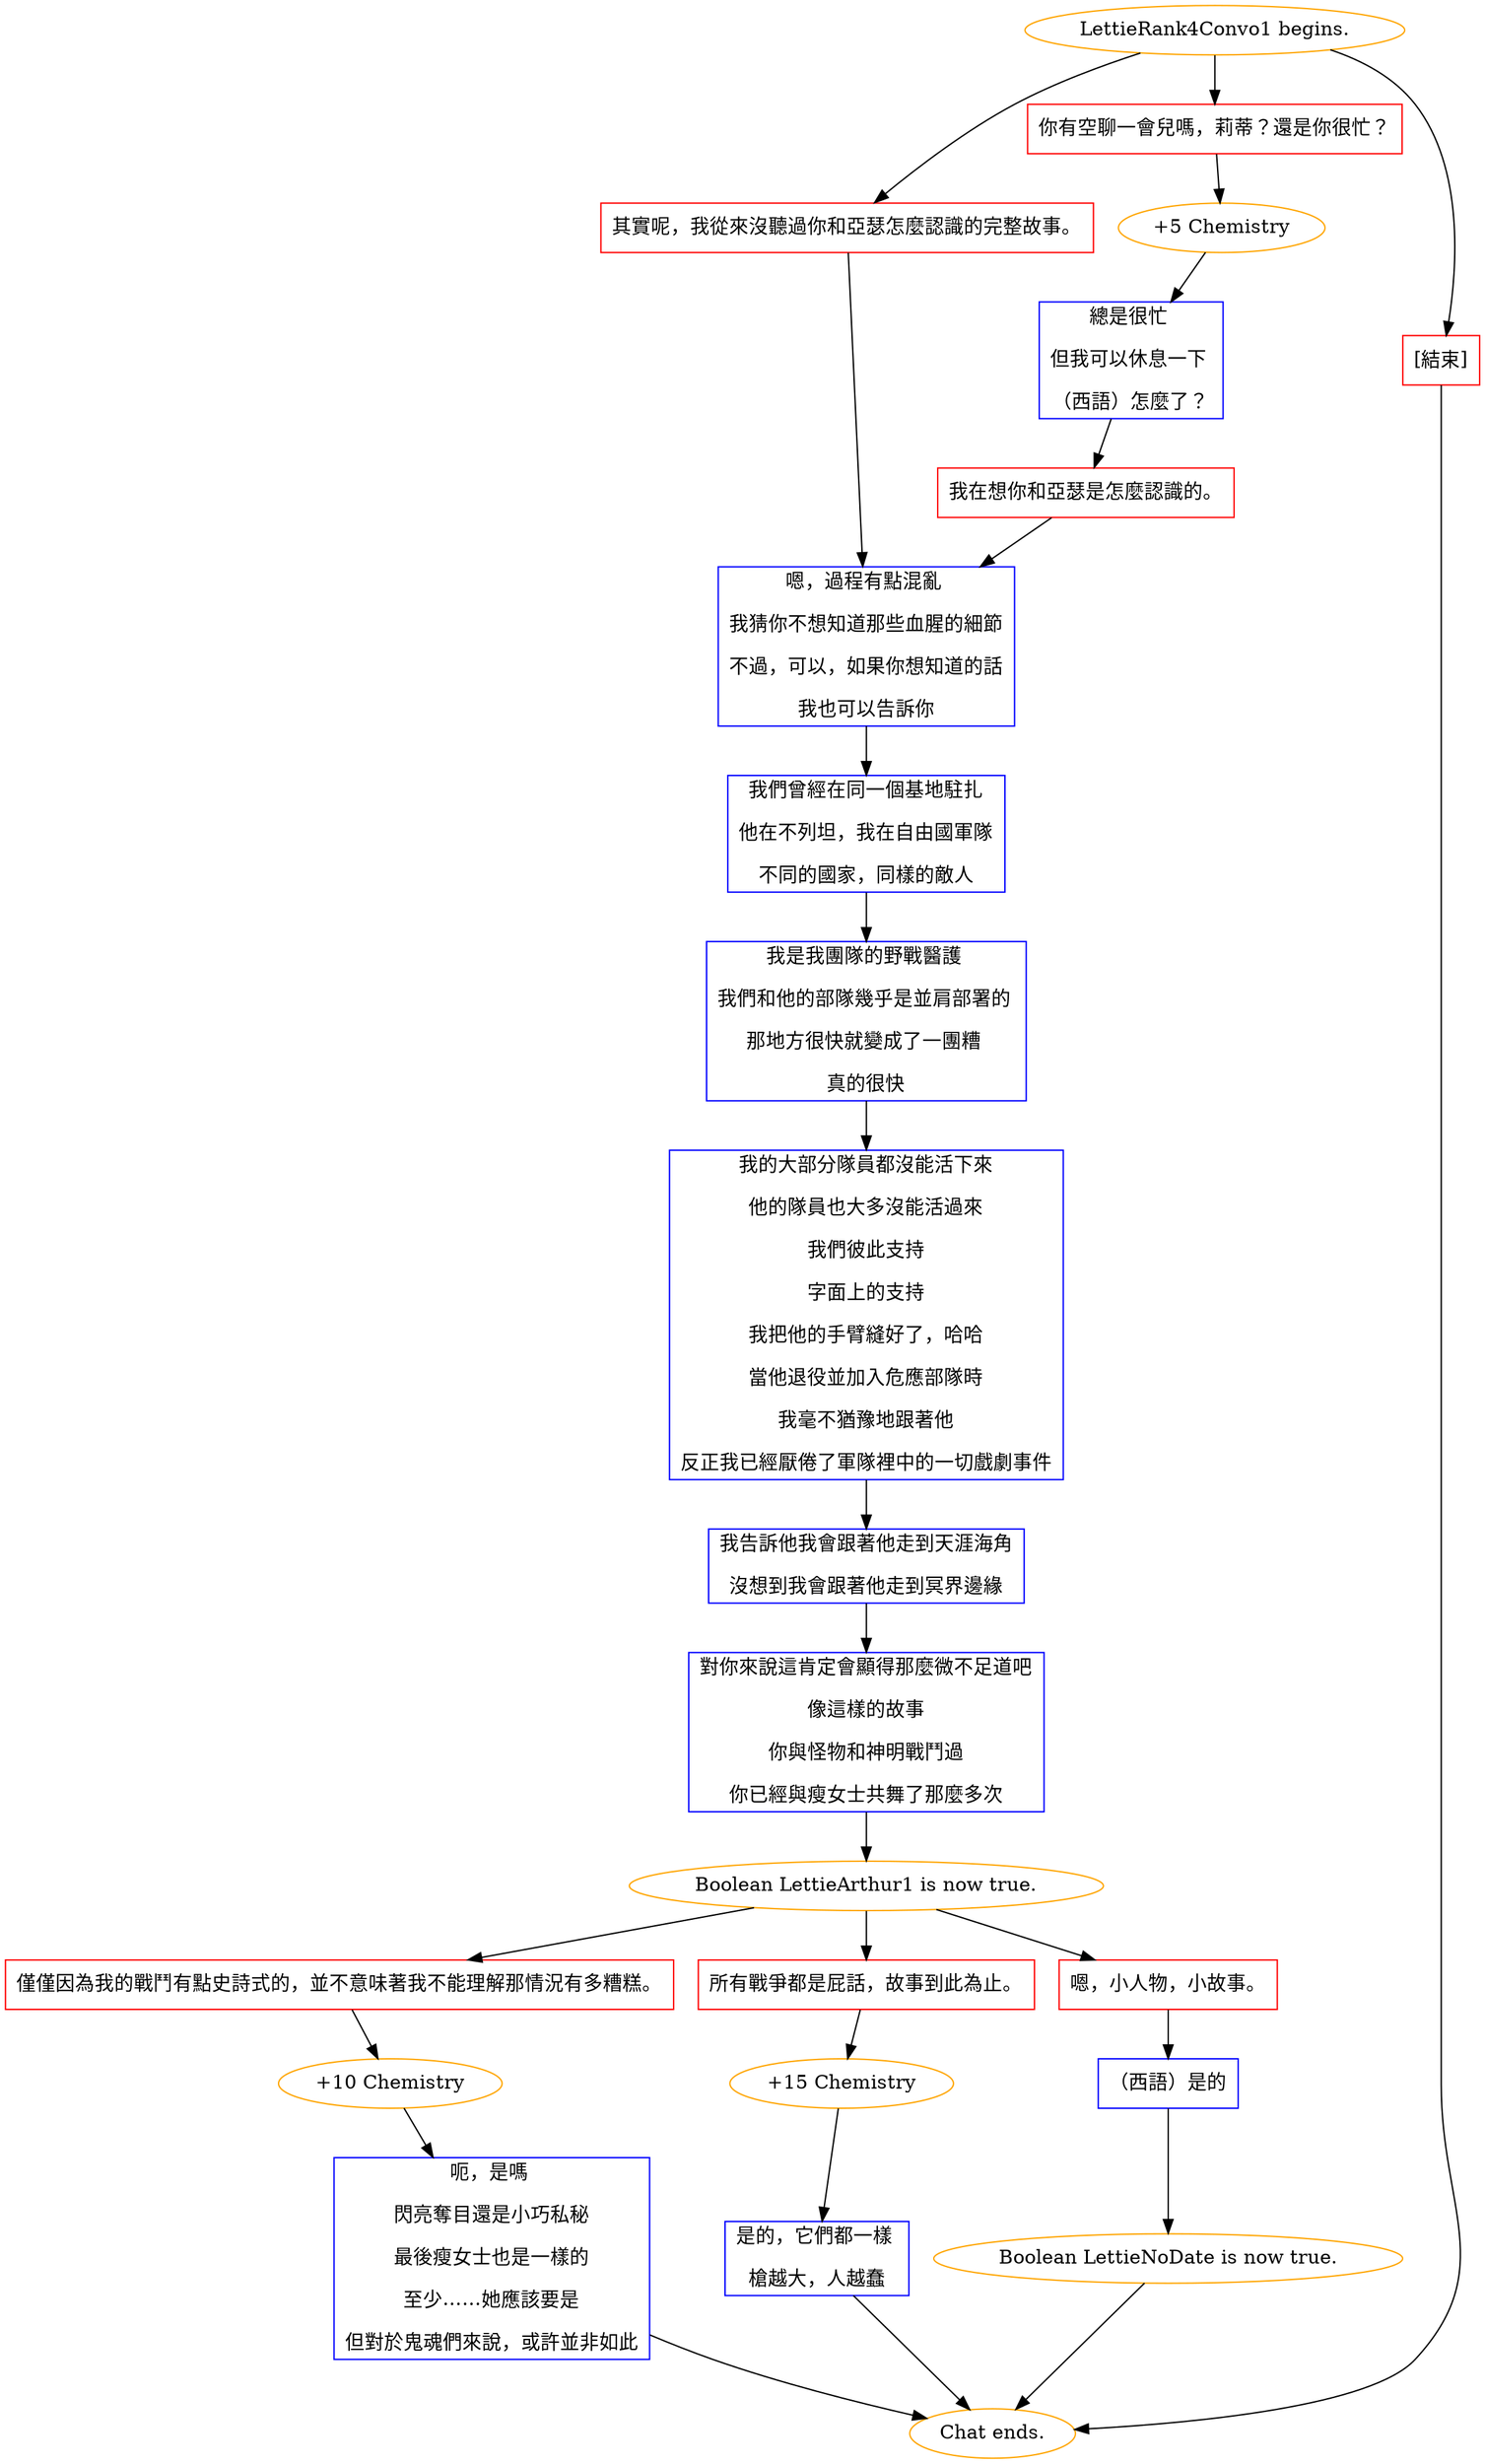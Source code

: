 digraph {
	"LettieRank4Convo1 begins." [color=orange];
		"LettieRank4Convo1 begins." -> j1362526325;
		"LettieRank4Convo1 begins." -> j2705489213;
		"LettieRank4Convo1 begins." -> j1350559949;
	j1362526325 [label="其實呢，我從來沒聽過你和亞瑟怎麼認識的完整故事。",shape=box,color=red];
		j1362526325 -> j428461520;
	j2705489213 [label="你有空聊一會兒嗎，莉蒂？還是你很忙？",shape=box,color=red];
		j2705489213 -> j3772263205;
	j1350559949 [label="[結束]",shape=box,color=red];
		j1350559949 -> "Chat ends.";
	j428461520 [label="嗯，過程有點混亂 
我猜你不想知道那些血腥的細節
不過，可以，如果你想知道的話
我也可以告訴你",shape=box,color=blue];
		j428461520 -> j2554847291;
	j3772263205 [label="+5 Chemistry",color=orange];
		j3772263205 -> j1778569787;
	"Chat ends." [color=orange];
	j2554847291 [label="我們曾經在同一個基地駐扎
他在不列坦，我在自由國軍隊
不同的國家，同樣的敵人",shape=box,color=blue];
		j2554847291 -> j1496832071;
	j1778569787 [label="總是很忙 
但我可以休息一下 
（西語）怎麼了？",shape=box,color=blue];
		j1778569787 -> j222996600;
	j1496832071 [label="我是我團隊的野戰醫護 
我們和他的部隊幾乎是並肩部署的 
那地方很快就變成了一團糟 
真的很快",shape=box,color=blue];
		j1496832071 -> j1906883201;
	j222996600 [label="我在想你和亞瑟是怎麼認識的。",shape=box,color=red];
		j222996600 -> j428461520;
	j1906883201 [label="我的大部分隊員都沒能活下來
他的隊員也大多沒能活過來
我們彼此支持
字面上的支持
我把他的手臂縫好了，哈哈
當他退役並加入危應部隊時
我毫不猶豫地跟著他
反正我已經厭倦了軍隊裡中的一切戲劇事件",shape=box,color=blue];
		j1906883201 -> j370498903;
	j370498903 [label="我告訴他我會跟著他走到天涯海角
沒想到我會跟著他走到冥界邊緣",shape=box,color=blue];
		j370498903 -> j1051789497;
	j1051789497 [label="對你來說這肯定會顯得那麼微不足道吧
像這樣的故事
你與怪物和神明戰鬥過
你已經與瘦女士共舞了那麼多次",shape=box,color=blue];
		j1051789497 -> j3207784194;
	j3207784194 [label="Boolean LettieArthur1 is now true.",color=orange];
		j3207784194 -> j1911617934;
		j3207784194 -> j3099569563;
		j3207784194 -> j746837454;
	j1911617934 [label="僅僅因為我的戰鬥有點史詩式的，並不意味著我不能理解那情況有多糟糕。",shape=box,color=red];
		j1911617934 -> j352737280;
	j3099569563 [label="所有戰爭都是屁話，故事到此為止。",shape=box,color=red];
		j3099569563 -> j4014527412;
	j746837454 [label="嗯，小人物，小故事。",shape=box,color=red];
		j746837454 -> j2585322972;
	j352737280 [label="+10 Chemistry",color=orange];
		j352737280 -> j175124363;
	j4014527412 [label="+15 Chemistry",color=orange];
		j4014527412 -> j962575600;
	j2585322972 [label="（西語）是的",shape=box,color=blue];
		j2585322972 -> j2703113057;
	j175124363 [label="呃，是嗎 
閃亮奪目還是小巧私秘
最後瘦女士也是一樣的
至少……她應該要是
但對於鬼魂們來說，或許並非如此",shape=box,color=blue];
		j175124363 -> "Chat ends.";
	j962575600 [label="是的，它們都一樣 
槍越大，人越蠢",shape=box,color=blue];
		j962575600 -> "Chat ends.";
	j2703113057 [label="Boolean LettieNoDate is now true.",color=orange];
		j2703113057 -> "Chat ends.";
}